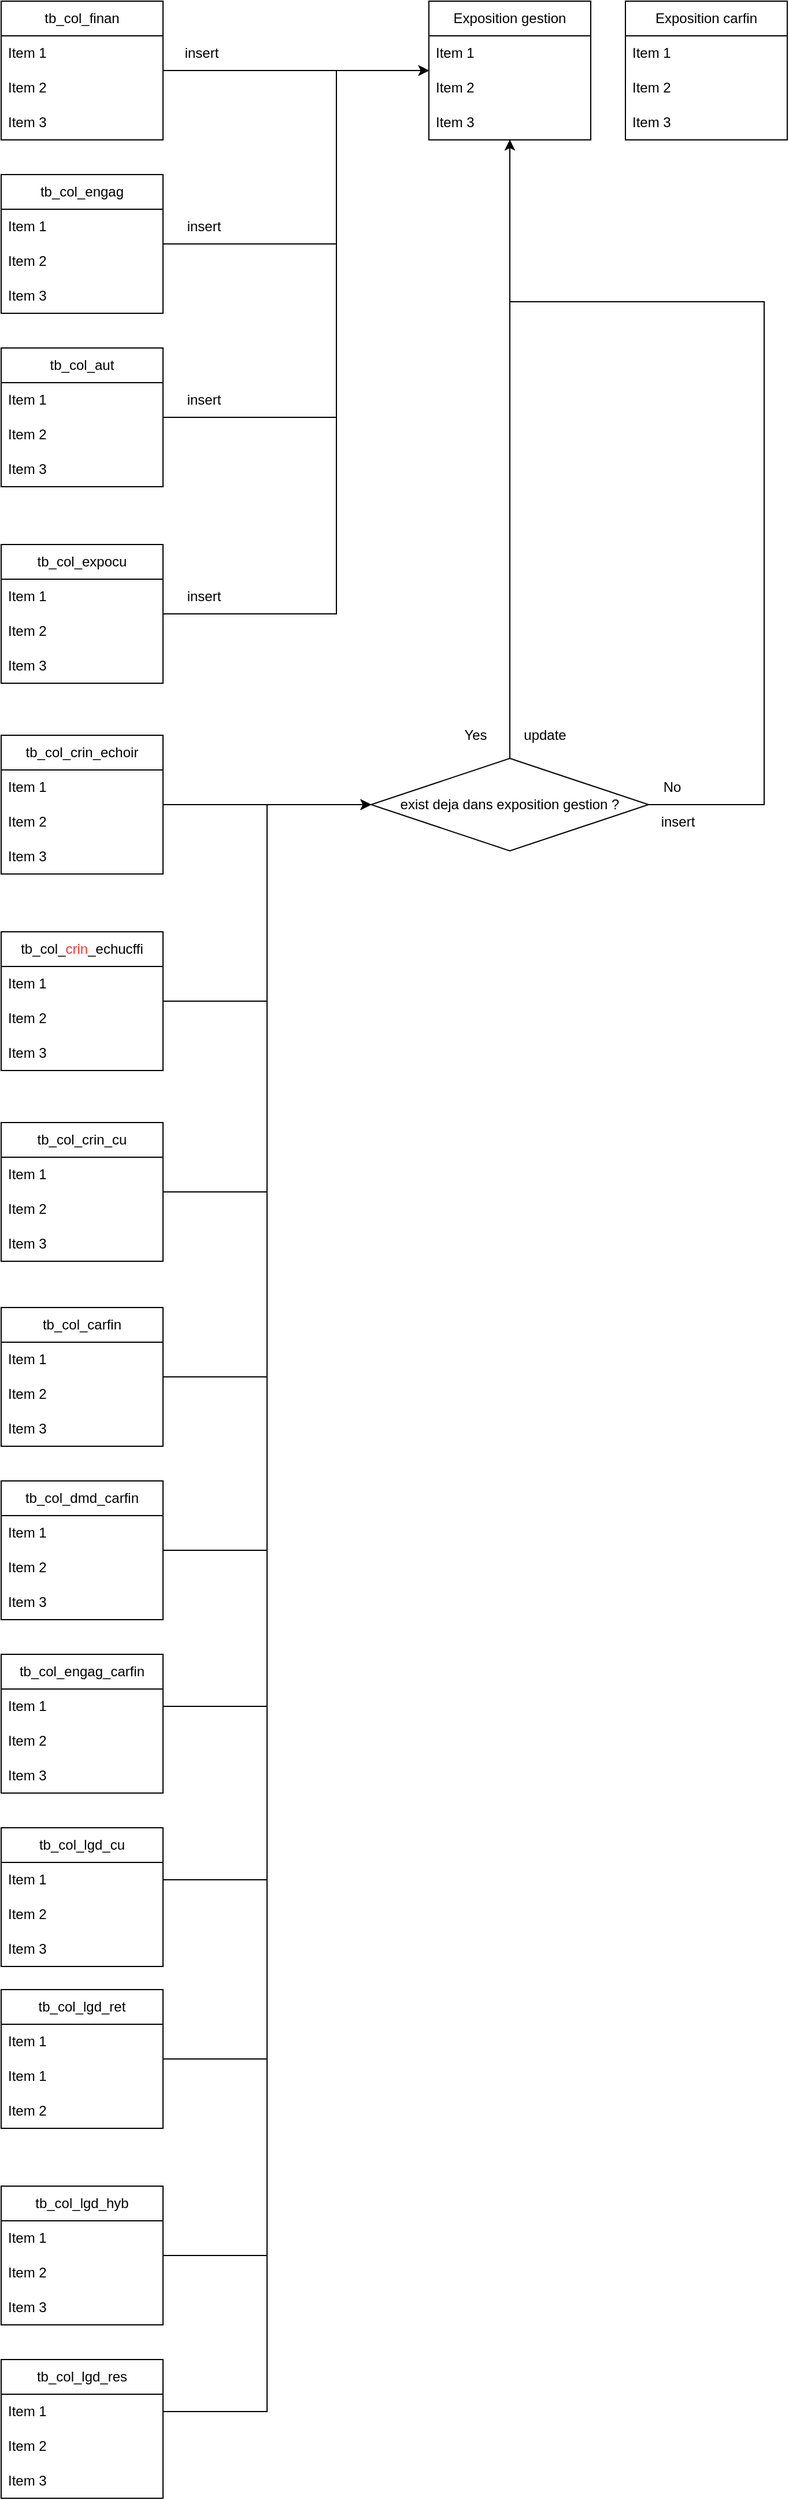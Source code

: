 <mxfile version="26.0.7">
  <diagram name="Page-1" id="J0ATNBYUB-J7w-m74o3b">
    <mxGraphModel dx="1868" dy="664" grid="1" gridSize="10" guides="1" tooltips="1" connect="1" arrows="1" fold="1" page="1" pageScale="1" pageWidth="827" pageHeight="1169" math="0" shadow="0">
      <root>
        <mxCell id="0" />
        <mxCell id="1" parent="0" />
        <mxCell id="5GX_9oAsEVeso3tDEaeO-2" value="Exposition gestion" style="swimlane;fontStyle=0;childLayout=stackLayout;horizontal=1;startSize=30;horizontalStack=0;resizeParent=1;resizeParentMax=0;resizeLast=0;collapsible=1;marginBottom=0;whiteSpace=wrap;html=1;" vertex="1" parent="1">
          <mxGeometry x="760" y="130" width="140" height="120" as="geometry" />
        </mxCell>
        <mxCell id="5GX_9oAsEVeso3tDEaeO-3" value="Item 1" style="text;strokeColor=none;fillColor=none;align=left;verticalAlign=middle;spacingLeft=4;spacingRight=4;overflow=hidden;points=[[0,0.5],[1,0.5]];portConstraint=eastwest;rotatable=0;whiteSpace=wrap;html=1;" vertex="1" parent="5GX_9oAsEVeso3tDEaeO-2">
          <mxGeometry y="30" width="140" height="30" as="geometry" />
        </mxCell>
        <mxCell id="5GX_9oAsEVeso3tDEaeO-4" value="Item 2" style="text;strokeColor=none;fillColor=none;align=left;verticalAlign=middle;spacingLeft=4;spacingRight=4;overflow=hidden;points=[[0,0.5],[1,0.5]];portConstraint=eastwest;rotatable=0;whiteSpace=wrap;html=1;" vertex="1" parent="5GX_9oAsEVeso3tDEaeO-2">
          <mxGeometry y="60" width="140" height="30" as="geometry" />
        </mxCell>
        <mxCell id="5GX_9oAsEVeso3tDEaeO-5" value="Item 3" style="text;strokeColor=none;fillColor=none;align=left;verticalAlign=middle;spacingLeft=4;spacingRight=4;overflow=hidden;points=[[0,0.5],[1,0.5]];portConstraint=eastwest;rotatable=0;whiteSpace=wrap;html=1;" vertex="1" parent="5GX_9oAsEVeso3tDEaeO-2">
          <mxGeometry y="90" width="140" height="30" as="geometry" />
        </mxCell>
        <mxCell id="5GX_9oAsEVeso3tDEaeO-10" style="edgeStyle=orthogonalEdgeStyle;rounded=0;orthogonalLoop=1;jettySize=auto;html=1;" edge="1" parent="1" source="5GX_9oAsEVeso3tDEaeO-6" target="5GX_9oAsEVeso3tDEaeO-2">
          <mxGeometry relative="1" as="geometry" />
        </mxCell>
        <mxCell id="5GX_9oAsEVeso3tDEaeO-6" value="tb_col_finan" style="swimlane;fontStyle=0;childLayout=stackLayout;horizontal=1;startSize=30;horizontalStack=0;resizeParent=1;resizeParentMax=0;resizeLast=0;collapsible=1;marginBottom=0;whiteSpace=wrap;html=1;" vertex="1" parent="1">
          <mxGeometry x="390" y="130" width="140" height="120" as="geometry" />
        </mxCell>
        <mxCell id="5GX_9oAsEVeso3tDEaeO-7" value="Item 1" style="text;strokeColor=none;fillColor=none;align=left;verticalAlign=middle;spacingLeft=4;spacingRight=4;overflow=hidden;points=[[0,0.5],[1,0.5]];portConstraint=eastwest;rotatable=0;whiteSpace=wrap;html=1;" vertex="1" parent="5GX_9oAsEVeso3tDEaeO-6">
          <mxGeometry y="30" width="140" height="30" as="geometry" />
        </mxCell>
        <mxCell id="5GX_9oAsEVeso3tDEaeO-8" value="Item 2" style="text;strokeColor=none;fillColor=none;align=left;verticalAlign=middle;spacingLeft=4;spacingRight=4;overflow=hidden;points=[[0,0.5],[1,0.5]];portConstraint=eastwest;rotatable=0;whiteSpace=wrap;html=1;" vertex="1" parent="5GX_9oAsEVeso3tDEaeO-6">
          <mxGeometry y="60" width="140" height="30" as="geometry" />
        </mxCell>
        <mxCell id="5GX_9oAsEVeso3tDEaeO-9" value="Item 3" style="text;strokeColor=none;fillColor=none;align=left;verticalAlign=middle;spacingLeft=4;spacingRight=4;overflow=hidden;points=[[0,0.5],[1,0.5]];portConstraint=eastwest;rotatable=0;whiteSpace=wrap;html=1;" vertex="1" parent="5GX_9oAsEVeso3tDEaeO-6">
          <mxGeometry y="90" width="140" height="30" as="geometry" />
        </mxCell>
        <mxCell id="5GX_9oAsEVeso3tDEaeO-15" style="edgeStyle=orthogonalEdgeStyle;rounded=0;orthogonalLoop=1;jettySize=auto;html=1;" edge="1" parent="1" source="5GX_9oAsEVeso3tDEaeO-11" target="5GX_9oAsEVeso3tDEaeO-2">
          <mxGeometry relative="1" as="geometry">
            <Array as="points">
              <mxPoint x="680" y="340" />
              <mxPoint x="680" y="190" />
            </Array>
          </mxGeometry>
        </mxCell>
        <mxCell id="5GX_9oAsEVeso3tDEaeO-11" value="tb_col_engag" style="swimlane;fontStyle=0;childLayout=stackLayout;horizontal=1;startSize=30;horizontalStack=0;resizeParent=1;resizeParentMax=0;resizeLast=0;collapsible=1;marginBottom=0;whiteSpace=wrap;html=1;" vertex="1" parent="1">
          <mxGeometry x="390" y="280" width="140" height="120" as="geometry" />
        </mxCell>
        <mxCell id="5GX_9oAsEVeso3tDEaeO-12" value="Item 1" style="text;strokeColor=none;fillColor=none;align=left;verticalAlign=middle;spacingLeft=4;spacingRight=4;overflow=hidden;points=[[0,0.5],[1,0.5]];portConstraint=eastwest;rotatable=0;whiteSpace=wrap;html=1;" vertex="1" parent="5GX_9oAsEVeso3tDEaeO-11">
          <mxGeometry y="30" width="140" height="30" as="geometry" />
        </mxCell>
        <mxCell id="5GX_9oAsEVeso3tDEaeO-13" value="Item 2" style="text;strokeColor=none;fillColor=none;align=left;verticalAlign=middle;spacingLeft=4;spacingRight=4;overflow=hidden;points=[[0,0.5],[1,0.5]];portConstraint=eastwest;rotatable=0;whiteSpace=wrap;html=1;" vertex="1" parent="5GX_9oAsEVeso3tDEaeO-11">
          <mxGeometry y="60" width="140" height="30" as="geometry" />
        </mxCell>
        <mxCell id="5GX_9oAsEVeso3tDEaeO-14" value="Item 3" style="text;strokeColor=none;fillColor=none;align=left;verticalAlign=middle;spacingLeft=4;spacingRight=4;overflow=hidden;points=[[0,0.5],[1,0.5]];portConstraint=eastwest;rotatable=0;whiteSpace=wrap;html=1;" vertex="1" parent="5GX_9oAsEVeso3tDEaeO-11">
          <mxGeometry y="90" width="140" height="30" as="geometry" />
        </mxCell>
        <mxCell id="5GX_9oAsEVeso3tDEaeO-16" value="insert" style="text;html=1;align=center;verticalAlign=middle;resizable=0;points=[];autosize=1;strokeColor=none;fillColor=none;" vertex="1" parent="1">
          <mxGeometry x="540" y="310" width="50" height="30" as="geometry" />
        </mxCell>
        <mxCell id="5GX_9oAsEVeso3tDEaeO-17" value="insert" style="text;html=1;align=center;verticalAlign=middle;resizable=0;points=[];autosize=1;strokeColor=none;fillColor=none;" vertex="1" parent="1">
          <mxGeometry x="538" y="160" width="50" height="30" as="geometry" />
        </mxCell>
        <mxCell id="5GX_9oAsEVeso3tDEaeO-22" style="edgeStyle=orthogonalEdgeStyle;rounded=0;orthogonalLoop=1;jettySize=auto;html=1;" edge="1" parent="1" source="5GX_9oAsEVeso3tDEaeO-18" target="5GX_9oAsEVeso3tDEaeO-2">
          <mxGeometry relative="1" as="geometry">
            <Array as="points">
              <mxPoint x="680" y="490" />
              <mxPoint x="680" y="190" />
            </Array>
          </mxGeometry>
        </mxCell>
        <mxCell id="5GX_9oAsEVeso3tDEaeO-18" value="tb_col_aut" style="swimlane;fontStyle=0;childLayout=stackLayout;horizontal=1;startSize=30;horizontalStack=0;resizeParent=1;resizeParentMax=0;resizeLast=0;collapsible=1;marginBottom=0;whiteSpace=wrap;html=1;" vertex="1" parent="1">
          <mxGeometry x="390" y="430" width="140" height="120" as="geometry" />
        </mxCell>
        <mxCell id="5GX_9oAsEVeso3tDEaeO-19" value="Item 1" style="text;strokeColor=none;fillColor=none;align=left;verticalAlign=middle;spacingLeft=4;spacingRight=4;overflow=hidden;points=[[0,0.5],[1,0.5]];portConstraint=eastwest;rotatable=0;whiteSpace=wrap;html=1;" vertex="1" parent="5GX_9oAsEVeso3tDEaeO-18">
          <mxGeometry y="30" width="140" height="30" as="geometry" />
        </mxCell>
        <mxCell id="5GX_9oAsEVeso3tDEaeO-20" value="Item 2" style="text;strokeColor=none;fillColor=none;align=left;verticalAlign=middle;spacingLeft=4;spacingRight=4;overflow=hidden;points=[[0,0.5],[1,0.5]];portConstraint=eastwest;rotatable=0;whiteSpace=wrap;html=1;" vertex="1" parent="5GX_9oAsEVeso3tDEaeO-18">
          <mxGeometry y="60" width="140" height="30" as="geometry" />
        </mxCell>
        <mxCell id="5GX_9oAsEVeso3tDEaeO-21" value="Item 3" style="text;strokeColor=none;fillColor=none;align=left;verticalAlign=middle;spacingLeft=4;spacingRight=4;overflow=hidden;points=[[0,0.5],[1,0.5]];portConstraint=eastwest;rotatable=0;whiteSpace=wrap;html=1;" vertex="1" parent="5GX_9oAsEVeso3tDEaeO-18">
          <mxGeometry y="90" width="140" height="30" as="geometry" />
        </mxCell>
        <mxCell id="5GX_9oAsEVeso3tDEaeO-23" value="insert" style="text;html=1;align=center;verticalAlign=middle;resizable=0;points=[];autosize=1;strokeColor=none;fillColor=none;" vertex="1" parent="1">
          <mxGeometry x="540" y="460" width="50" height="30" as="geometry" />
        </mxCell>
        <mxCell id="5GX_9oAsEVeso3tDEaeO-31" style="edgeStyle=orthogonalEdgeStyle;rounded=0;orthogonalLoop=1;jettySize=auto;html=1;entryX=0;entryY=0.5;entryDx=0;entryDy=0;" edge="1" parent="1" source="5GX_9oAsEVeso3tDEaeO-24" target="5GX_9oAsEVeso3tDEaeO-30">
          <mxGeometry relative="1" as="geometry" />
        </mxCell>
        <mxCell id="5GX_9oAsEVeso3tDEaeO-24" value="tb_col_crin_echoir" style="swimlane;fontStyle=0;childLayout=stackLayout;horizontal=1;startSize=30;horizontalStack=0;resizeParent=1;resizeParentMax=0;resizeLast=0;collapsible=1;marginBottom=0;whiteSpace=wrap;html=1;" vertex="1" parent="1">
          <mxGeometry x="390" y="765" width="140" height="120" as="geometry" />
        </mxCell>
        <mxCell id="5GX_9oAsEVeso3tDEaeO-25" value="Item 1" style="text;strokeColor=none;fillColor=none;align=left;verticalAlign=middle;spacingLeft=4;spacingRight=4;overflow=hidden;points=[[0,0.5],[1,0.5]];portConstraint=eastwest;rotatable=0;whiteSpace=wrap;html=1;" vertex="1" parent="5GX_9oAsEVeso3tDEaeO-24">
          <mxGeometry y="30" width="140" height="30" as="geometry" />
        </mxCell>
        <mxCell id="5GX_9oAsEVeso3tDEaeO-26" value="Item 2" style="text;strokeColor=none;fillColor=none;align=left;verticalAlign=middle;spacingLeft=4;spacingRight=4;overflow=hidden;points=[[0,0.5],[1,0.5]];portConstraint=eastwest;rotatable=0;whiteSpace=wrap;html=1;" vertex="1" parent="5GX_9oAsEVeso3tDEaeO-24">
          <mxGeometry y="60" width="140" height="30" as="geometry" />
        </mxCell>
        <mxCell id="5GX_9oAsEVeso3tDEaeO-27" value="Item 3" style="text;strokeColor=none;fillColor=none;align=left;verticalAlign=middle;spacingLeft=4;spacingRight=4;overflow=hidden;points=[[0,0.5],[1,0.5]];portConstraint=eastwest;rotatable=0;whiteSpace=wrap;html=1;" vertex="1" parent="5GX_9oAsEVeso3tDEaeO-24">
          <mxGeometry y="90" width="140" height="30" as="geometry" />
        </mxCell>
        <mxCell id="5GX_9oAsEVeso3tDEaeO-32" style="edgeStyle=orthogonalEdgeStyle;rounded=0;orthogonalLoop=1;jettySize=auto;html=1;" edge="1" parent="1" source="5GX_9oAsEVeso3tDEaeO-30" target="5GX_9oAsEVeso3tDEaeO-2">
          <mxGeometry relative="1" as="geometry" />
        </mxCell>
        <mxCell id="5GX_9oAsEVeso3tDEaeO-34" style="edgeStyle=orthogonalEdgeStyle;rounded=0;orthogonalLoop=1;jettySize=auto;html=1;" edge="1" parent="1" source="5GX_9oAsEVeso3tDEaeO-30" target="5GX_9oAsEVeso3tDEaeO-2">
          <mxGeometry relative="1" as="geometry">
            <Array as="points">
              <mxPoint x="1050" y="825" />
              <mxPoint x="1050" y="390" />
              <mxPoint x="830" y="390" />
            </Array>
          </mxGeometry>
        </mxCell>
        <mxCell id="5GX_9oAsEVeso3tDEaeO-30" value="exist deja dans exposition gestion ?" style="rhombus;whiteSpace=wrap;html=1;" vertex="1" parent="1">
          <mxGeometry x="710" y="785" width="240" height="80" as="geometry" />
        </mxCell>
        <mxCell id="5GX_9oAsEVeso3tDEaeO-33" value="update" style="text;html=1;align=center;verticalAlign=middle;resizable=0;points=[];autosize=1;strokeColor=none;fillColor=none;" vertex="1" parent="1">
          <mxGeometry x="830" y="750" width="60" height="30" as="geometry" />
        </mxCell>
        <mxCell id="5GX_9oAsEVeso3tDEaeO-35" value="Yes" style="text;html=1;align=center;verticalAlign=middle;resizable=0;points=[];autosize=1;strokeColor=none;fillColor=none;" vertex="1" parent="1">
          <mxGeometry x="780" y="750" width="40" height="30" as="geometry" />
        </mxCell>
        <mxCell id="5GX_9oAsEVeso3tDEaeO-36" value="No" style="text;html=1;align=center;verticalAlign=middle;resizable=0;points=[];autosize=1;strokeColor=none;fillColor=none;" vertex="1" parent="1">
          <mxGeometry x="950" y="795" width="40" height="30" as="geometry" />
        </mxCell>
        <mxCell id="5GX_9oAsEVeso3tDEaeO-38" value="insert" style="text;html=1;align=center;verticalAlign=middle;resizable=0;points=[];autosize=1;strokeColor=none;fillColor=none;" vertex="1" parent="1">
          <mxGeometry x="950" y="825" width="50" height="30" as="geometry" />
        </mxCell>
        <mxCell id="5GX_9oAsEVeso3tDEaeO-43" style="edgeStyle=orthogonalEdgeStyle;rounded=0;orthogonalLoop=1;jettySize=auto;html=1;entryX=0;entryY=0.5;entryDx=0;entryDy=0;" edge="1" parent="1" source="5GX_9oAsEVeso3tDEaeO-39" target="5GX_9oAsEVeso3tDEaeO-30">
          <mxGeometry relative="1" as="geometry" />
        </mxCell>
        <mxCell id="5GX_9oAsEVeso3tDEaeO-39" value="tb_col_&lt;font style=&quot;color: rgb(255, 51, 51);&quot;&gt;crin&lt;/font&gt;_echucffi" style="swimlane;fontStyle=0;childLayout=stackLayout;horizontal=1;startSize=30;horizontalStack=0;resizeParent=1;resizeParentMax=0;resizeLast=0;collapsible=1;marginBottom=0;whiteSpace=wrap;html=1;" vertex="1" parent="1">
          <mxGeometry x="390" y="935" width="140" height="120" as="geometry" />
        </mxCell>
        <mxCell id="5GX_9oAsEVeso3tDEaeO-40" value="Item 1" style="text;strokeColor=none;fillColor=none;align=left;verticalAlign=middle;spacingLeft=4;spacingRight=4;overflow=hidden;points=[[0,0.5],[1,0.5]];portConstraint=eastwest;rotatable=0;whiteSpace=wrap;html=1;" vertex="1" parent="5GX_9oAsEVeso3tDEaeO-39">
          <mxGeometry y="30" width="140" height="30" as="geometry" />
        </mxCell>
        <mxCell id="5GX_9oAsEVeso3tDEaeO-41" value="Item 2" style="text;strokeColor=none;fillColor=none;align=left;verticalAlign=middle;spacingLeft=4;spacingRight=4;overflow=hidden;points=[[0,0.5],[1,0.5]];portConstraint=eastwest;rotatable=0;whiteSpace=wrap;html=1;" vertex="1" parent="5GX_9oAsEVeso3tDEaeO-39">
          <mxGeometry y="60" width="140" height="30" as="geometry" />
        </mxCell>
        <mxCell id="5GX_9oAsEVeso3tDEaeO-42" value="Item 3" style="text;strokeColor=none;fillColor=none;align=left;verticalAlign=middle;spacingLeft=4;spacingRight=4;overflow=hidden;points=[[0,0.5],[1,0.5]];portConstraint=eastwest;rotatable=0;whiteSpace=wrap;html=1;" vertex="1" parent="5GX_9oAsEVeso3tDEaeO-39">
          <mxGeometry y="90" width="140" height="30" as="geometry" />
        </mxCell>
        <mxCell id="5GX_9oAsEVeso3tDEaeO-44" value="tb_col_expocu" style="swimlane;fontStyle=0;childLayout=stackLayout;horizontal=1;startSize=30;horizontalStack=0;resizeParent=1;resizeParentMax=0;resizeLast=0;collapsible=1;marginBottom=0;whiteSpace=wrap;html=1;" vertex="1" parent="1">
          <mxGeometry x="390" y="600" width="140" height="120" as="geometry" />
        </mxCell>
        <mxCell id="5GX_9oAsEVeso3tDEaeO-45" value="Item 1" style="text;strokeColor=none;fillColor=none;align=left;verticalAlign=middle;spacingLeft=4;spacingRight=4;overflow=hidden;points=[[0,0.5],[1,0.5]];portConstraint=eastwest;rotatable=0;whiteSpace=wrap;html=1;" vertex="1" parent="5GX_9oAsEVeso3tDEaeO-44">
          <mxGeometry y="30" width="140" height="30" as="geometry" />
        </mxCell>
        <mxCell id="5GX_9oAsEVeso3tDEaeO-46" value="Item 2" style="text;strokeColor=none;fillColor=none;align=left;verticalAlign=middle;spacingLeft=4;spacingRight=4;overflow=hidden;points=[[0,0.5],[1,0.5]];portConstraint=eastwest;rotatable=0;whiteSpace=wrap;html=1;" vertex="1" parent="5GX_9oAsEVeso3tDEaeO-44">
          <mxGeometry y="60" width="140" height="30" as="geometry" />
        </mxCell>
        <mxCell id="5GX_9oAsEVeso3tDEaeO-47" value="Item 3" style="text;strokeColor=none;fillColor=none;align=left;verticalAlign=middle;spacingLeft=4;spacingRight=4;overflow=hidden;points=[[0,0.5],[1,0.5]];portConstraint=eastwest;rotatable=0;whiteSpace=wrap;html=1;" vertex="1" parent="5GX_9oAsEVeso3tDEaeO-44">
          <mxGeometry y="90" width="140" height="30" as="geometry" />
        </mxCell>
        <mxCell id="5GX_9oAsEVeso3tDEaeO-53" style="edgeStyle=orthogonalEdgeStyle;rounded=0;orthogonalLoop=1;jettySize=auto;html=1;entryX=0;entryY=0.5;entryDx=0;entryDy=0;" edge="1" parent="1" source="5GX_9oAsEVeso3tDEaeO-49" target="5GX_9oAsEVeso3tDEaeO-30">
          <mxGeometry relative="1" as="geometry" />
        </mxCell>
        <mxCell id="5GX_9oAsEVeso3tDEaeO-49" value="tb_col_crin_cu" style="swimlane;fontStyle=0;childLayout=stackLayout;horizontal=1;startSize=30;horizontalStack=0;resizeParent=1;resizeParentMax=0;resizeLast=0;collapsible=1;marginBottom=0;whiteSpace=wrap;html=1;" vertex="1" parent="1">
          <mxGeometry x="390" y="1100" width="140" height="120" as="geometry" />
        </mxCell>
        <mxCell id="5GX_9oAsEVeso3tDEaeO-50" value="Item 1" style="text;strokeColor=none;fillColor=none;align=left;verticalAlign=middle;spacingLeft=4;spacingRight=4;overflow=hidden;points=[[0,0.5],[1,0.5]];portConstraint=eastwest;rotatable=0;whiteSpace=wrap;html=1;" vertex="1" parent="5GX_9oAsEVeso3tDEaeO-49">
          <mxGeometry y="30" width="140" height="30" as="geometry" />
        </mxCell>
        <mxCell id="5GX_9oAsEVeso3tDEaeO-51" value="Item 2" style="text;strokeColor=none;fillColor=none;align=left;verticalAlign=middle;spacingLeft=4;spacingRight=4;overflow=hidden;points=[[0,0.5],[1,0.5]];portConstraint=eastwest;rotatable=0;whiteSpace=wrap;html=1;" vertex="1" parent="5GX_9oAsEVeso3tDEaeO-49">
          <mxGeometry y="60" width="140" height="30" as="geometry" />
        </mxCell>
        <mxCell id="5GX_9oAsEVeso3tDEaeO-52" value="Item 3" style="text;strokeColor=none;fillColor=none;align=left;verticalAlign=middle;spacingLeft=4;spacingRight=4;overflow=hidden;points=[[0,0.5],[1,0.5]];portConstraint=eastwest;rotatable=0;whiteSpace=wrap;html=1;" vertex="1" parent="5GX_9oAsEVeso3tDEaeO-49">
          <mxGeometry y="90" width="140" height="30" as="geometry" />
        </mxCell>
        <mxCell id="5GX_9oAsEVeso3tDEaeO-58" style="edgeStyle=orthogonalEdgeStyle;rounded=0;orthogonalLoop=1;jettySize=auto;html=1;entryX=0;entryY=0.5;entryDx=0;entryDy=0;" edge="1" parent="1" source="5GX_9oAsEVeso3tDEaeO-54" target="5GX_9oAsEVeso3tDEaeO-30">
          <mxGeometry relative="1" as="geometry" />
        </mxCell>
        <mxCell id="5GX_9oAsEVeso3tDEaeO-54" value="tb_col_carfin" style="swimlane;fontStyle=0;childLayout=stackLayout;horizontal=1;startSize=30;horizontalStack=0;resizeParent=1;resizeParentMax=0;resizeLast=0;collapsible=1;marginBottom=0;whiteSpace=wrap;html=1;" vertex="1" parent="1">
          <mxGeometry x="390" y="1260" width="140" height="120" as="geometry" />
        </mxCell>
        <mxCell id="5GX_9oAsEVeso3tDEaeO-55" value="Item 1" style="text;strokeColor=none;fillColor=none;align=left;verticalAlign=middle;spacingLeft=4;spacingRight=4;overflow=hidden;points=[[0,0.5],[1,0.5]];portConstraint=eastwest;rotatable=0;whiteSpace=wrap;html=1;" vertex="1" parent="5GX_9oAsEVeso3tDEaeO-54">
          <mxGeometry y="30" width="140" height="30" as="geometry" />
        </mxCell>
        <mxCell id="5GX_9oAsEVeso3tDEaeO-56" value="Item 2" style="text;strokeColor=none;fillColor=none;align=left;verticalAlign=middle;spacingLeft=4;spacingRight=4;overflow=hidden;points=[[0,0.5],[1,0.5]];portConstraint=eastwest;rotatable=0;whiteSpace=wrap;html=1;" vertex="1" parent="5GX_9oAsEVeso3tDEaeO-54">
          <mxGeometry y="60" width="140" height="30" as="geometry" />
        </mxCell>
        <mxCell id="5GX_9oAsEVeso3tDEaeO-57" value="Item 3" style="text;strokeColor=none;fillColor=none;align=left;verticalAlign=middle;spacingLeft=4;spacingRight=4;overflow=hidden;points=[[0,0.5],[1,0.5]];portConstraint=eastwest;rotatable=0;whiteSpace=wrap;html=1;" vertex="1" parent="5GX_9oAsEVeso3tDEaeO-54">
          <mxGeometry y="90" width="140" height="30" as="geometry" />
        </mxCell>
        <mxCell id="5GX_9oAsEVeso3tDEaeO-63" style="edgeStyle=orthogonalEdgeStyle;rounded=0;orthogonalLoop=1;jettySize=auto;html=1;entryX=0;entryY=0.5;entryDx=0;entryDy=0;" edge="1" parent="1" source="5GX_9oAsEVeso3tDEaeO-59" target="5GX_9oAsEVeso3tDEaeO-30">
          <mxGeometry relative="1" as="geometry" />
        </mxCell>
        <mxCell id="5GX_9oAsEVeso3tDEaeO-59" value="tb_col_dmd_carfin" style="swimlane;fontStyle=0;childLayout=stackLayout;horizontal=1;startSize=30;horizontalStack=0;resizeParent=1;resizeParentMax=0;resizeLast=0;collapsible=1;marginBottom=0;whiteSpace=wrap;html=1;" vertex="1" parent="1">
          <mxGeometry x="390" y="1410" width="140" height="120" as="geometry" />
        </mxCell>
        <mxCell id="5GX_9oAsEVeso3tDEaeO-60" value="Item 1" style="text;strokeColor=none;fillColor=none;align=left;verticalAlign=middle;spacingLeft=4;spacingRight=4;overflow=hidden;points=[[0,0.5],[1,0.5]];portConstraint=eastwest;rotatable=0;whiteSpace=wrap;html=1;" vertex="1" parent="5GX_9oAsEVeso3tDEaeO-59">
          <mxGeometry y="30" width="140" height="30" as="geometry" />
        </mxCell>
        <mxCell id="5GX_9oAsEVeso3tDEaeO-61" value="Item 2" style="text;strokeColor=none;fillColor=none;align=left;verticalAlign=middle;spacingLeft=4;spacingRight=4;overflow=hidden;points=[[0,0.5],[1,0.5]];portConstraint=eastwest;rotatable=0;whiteSpace=wrap;html=1;" vertex="1" parent="5GX_9oAsEVeso3tDEaeO-59">
          <mxGeometry y="60" width="140" height="30" as="geometry" />
        </mxCell>
        <mxCell id="5GX_9oAsEVeso3tDEaeO-62" value="Item 3" style="text;strokeColor=none;fillColor=none;align=left;verticalAlign=middle;spacingLeft=4;spacingRight=4;overflow=hidden;points=[[0,0.5],[1,0.5]];portConstraint=eastwest;rotatable=0;whiteSpace=wrap;html=1;" vertex="1" parent="5GX_9oAsEVeso3tDEaeO-59">
          <mxGeometry y="90" width="140" height="30" as="geometry" />
        </mxCell>
        <mxCell id="5GX_9oAsEVeso3tDEaeO-64" value="tb_col_engag_carfin" style="swimlane;fontStyle=0;childLayout=stackLayout;horizontal=1;startSize=30;horizontalStack=0;resizeParent=1;resizeParentMax=0;resizeLast=0;collapsible=1;marginBottom=0;whiteSpace=wrap;html=1;" vertex="1" parent="1">
          <mxGeometry x="390" y="1560" width="140" height="120" as="geometry" />
        </mxCell>
        <mxCell id="5GX_9oAsEVeso3tDEaeO-65" value="Item 1" style="text;strokeColor=none;fillColor=none;align=left;verticalAlign=middle;spacingLeft=4;spacingRight=4;overflow=hidden;points=[[0,0.5],[1,0.5]];portConstraint=eastwest;rotatable=0;whiteSpace=wrap;html=1;" vertex="1" parent="5GX_9oAsEVeso3tDEaeO-64">
          <mxGeometry y="30" width="140" height="30" as="geometry" />
        </mxCell>
        <mxCell id="5GX_9oAsEVeso3tDEaeO-66" value="Item 2" style="text;strokeColor=none;fillColor=none;align=left;verticalAlign=middle;spacingLeft=4;spacingRight=4;overflow=hidden;points=[[0,0.5],[1,0.5]];portConstraint=eastwest;rotatable=0;whiteSpace=wrap;html=1;" vertex="1" parent="5GX_9oAsEVeso3tDEaeO-64">
          <mxGeometry y="60" width="140" height="30" as="geometry" />
        </mxCell>
        <mxCell id="5GX_9oAsEVeso3tDEaeO-67" value="Item 3" style="text;strokeColor=none;fillColor=none;align=left;verticalAlign=middle;spacingLeft=4;spacingRight=4;overflow=hidden;points=[[0,0.5],[1,0.5]];portConstraint=eastwest;rotatable=0;whiteSpace=wrap;html=1;" vertex="1" parent="5GX_9oAsEVeso3tDEaeO-64">
          <mxGeometry y="90" width="140" height="30" as="geometry" />
        </mxCell>
        <mxCell id="5GX_9oAsEVeso3tDEaeO-68" style="edgeStyle=orthogonalEdgeStyle;rounded=0;orthogonalLoop=1;jettySize=auto;html=1;entryX=0;entryY=0.5;entryDx=0;entryDy=0;" edge="1" parent="1" source="5GX_9oAsEVeso3tDEaeO-65" target="5GX_9oAsEVeso3tDEaeO-30">
          <mxGeometry relative="1" as="geometry" />
        </mxCell>
        <mxCell id="5GX_9oAsEVeso3tDEaeO-88" style="edgeStyle=orthogonalEdgeStyle;rounded=0;orthogonalLoop=1;jettySize=auto;html=1;entryX=0;entryY=0.5;entryDx=0;entryDy=0;" edge="1" parent="1" source="5GX_9oAsEVeso3tDEaeO-69" target="5GX_9oAsEVeso3tDEaeO-30">
          <mxGeometry relative="1" as="geometry" />
        </mxCell>
        <mxCell id="5GX_9oAsEVeso3tDEaeO-69" value="tb_col_lgd_ret" style="swimlane;fontStyle=0;childLayout=stackLayout;horizontal=1;startSize=30;horizontalStack=0;resizeParent=1;resizeParentMax=0;resizeLast=0;collapsible=1;marginBottom=0;whiteSpace=wrap;html=1;" vertex="1" parent="1">
          <mxGeometry x="390" y="1850" width="140" height="120" as="geometry" />
        </mxCell>
        <mxCell id="5GX_9oAsEVeso3tDEaeO-70" value="Item 1" style="text;strokeColor=none;fillColor=none;align=left;verticalAlign=middle;spacingLeft=4;spacingRight=4;overflow=hidden;points=[[0,0.5],[1,0.5]];portConstraint=eastwest;rotatable=0;whiteSpace=wrap;html=1;" vertex="1" parent="5GX_9oAsEVeso3tDEaeO-69">
          <mxGeometry y="30" width="140" height="30" as="geometry" />
        </mxCell>
        <mxCell id="5GX_9oAsEVeso3tDEaeO-87" value="Item 1" style="text;strokeColor=none;fillColor=none;align=left;verticalAlign=middle;spacingLeft=4;spacingRight=4;overflow=hidden;points=[[0,0.5],[1,0.5]];portConstraint=eastwest;rotatable=0;whiteSpace=wrap;html=1;" vertex="1" parent="5GX_9oAsEVeso3tDEaeO-69">
          <mxGeometry y="60" width="140" height="30" as="geometry" />
        </mxCell>
        <mxCell id="5GX_9oAsEVeso3tDEaeO-71" value="Item 2" style="text;strokeColor=none;fillColor=none;align=left;verticalAlign=middle;spacingLeft=4;spacingRight=4;overflow=hidden;points=[[0,0.5],[1,0.5]];portConstraint=eastwest;rotatable=0;whiteSpace=wrap;html=1;" vertex="1" parent="5GX_9oAsEVeso3tDEaeO-69">
          <mxGeometry y="90" width="140" height="30" as="geometry" />
        </mxCell>
        <mxCell id="5GX_9oAsEVeso3tDEaeO-73" value="tb_col_lgd_cu" style="swimlane;fontStyle=0;childLayout=stackLayout;horizontal=1;startSize=30;horizontalStack=0;resizeParent=1;resizeParentMax=0;resizeLast=0;collapsible=1;marginBottom=0;whiteSpace=wrap;html=1;" vertex="1" parent="1">
          <mxGeometry x="390" y="1710" width="140" height="120" as="geometry" />
        </mxCell>
        <mxCell id="5GX_9oAsEVeso3tDEaeO-74" value="Item 1" style="text;strokeColor=none;fillColor=none;align=left;verticalAlign=middle;spacingLeft=4;spacingRight=4;overflow=hidden;points=[[0,0.5],[1,0.5]];portConstraint=eastwest;rotatable=0;whiteSpace=wrap;html=1;" vertex="1" parent="5GX_9oAsEVeso3tDEaeO-73">
          <mxGeometry y="30" width="140" height="30" as="geometry" />
        </mxCell>
        <mxCell id="5GX_9oAsEVeso3tDEaeO-75" value="Item 2" style="text;strokeColor=none;fillColor=none;align=left;verticalAlign=middle;spacingLeft=4;spacingRight=4;overflow=hidden;points=[[0,0.5],[1,0.5]];portConstraint=eastwest;rotatable=0;whiteSpace=wrap;html=1;" vertex="1" parent="5GX_9oAsEVeso3tDEaeO-73">
          <mxGeometry y="60" width="140" height="30" as="geometry" />
        </mxCell>
        <mxCell id="5GX_9oAsEVeso3tDEaeO-76" value="Item 3" style="text;strokeColor=none;fillColor=none;align=left;verticalAlign=middle;spacingLeft=4;spacingRight=4;overflow=hidden;points=[[0,0.5],[1,0.5]];portConstraint=eastwest;rotatable=0;whiteSpace=wrap;html=1;" vertex="1" parent="5GX_9oAsEVeso3tDEaeO-73">
          <mxGeometry y="90" width="140" height="30" as="geometry" />
        </mxCell>
        <mxCell id="5GX_9oAsEVeso3tDEaeO-89" style="edgeStyle=orthogonalEdgeStyle;rounded=0;orthogonalLoop=1;jettySize=auto;html=1;entryX=0;entryY=0.5;entryDx=0;entryDy=0;" edge="1" parent="1" source="5GX_9oAsEVeso3tDEaeO-77" target="5GX_9oAsEVeso3tDEaeO-30">
          <mxGeometry relative="1" as="geometry" />
        </mxCell>
        <mxCell id="5GX_9oAsEVeso3tDEaeO-77" value="tb_col_lgd_hyb" style="swimlane;fontStyle=0;childLayout=stackLayout;horizontal=1;startSize=30;horizontalStack=0;resizeParent=1;resizeParentMax=0;resizeLast=0;collapsible=1;marginBottom=0;whiteSpace=wrap;html=1;" vertex="1" parent="1">
          <mxGeometry x="390" y="2020" width="140" height="120" as="geometry" />
        </mxCell>
        <mxCell id="5GX_9oAsEVeso3tDEaeO-78" value="Item 1" style="text;strokeColor=none;fillColor=none;align=left;verticalAlign=middle;spacingLeft=4;spacingRight=4;overflow=hidden;points=[[0,0.5],[1,0.5]];portConstraint=eastwest;rotatable=0;whiteSpace=wrap;html=1;" vertex="1" parent="5GX_9oAsEVeso3tDEaeO-77">
          <mxGeometry y="30" width="140" height="30" as="geometry" />
        </mxCell>
        <mxCell id="5GX_9oAsEVeso3tDEaeO-79" value="Item 2" style="text;strokeColor=none;fillColor=none;align=left;verticalAlign=middle;spacingLeft=4;spacingRight=4;overflow=hidden;points=[[0,0.5],[1,0.5]];portConstraint=eastwest;rotatable=0;whiteSpace=wrap;html=1;" vertex="1" parent="5GX_9oAsEVeso3tDEaeO-77">
          <mxGeometry y="60" width="140" height="30" as="geometry" />
        </mxCell>
        <mxCell id="5GX_9oAsEVeso3tDEaeO-80" value="Item 3" style="text;strokeColor=none;fillColor=none;align=left;verticalAlign=middle;spacingLeft=4;spacingRight=4;overflow=hidden;points=[[0,0.5],[1,0.5]];portConstraint=eastwest;rotatable=0;whiteSpace=wrap;html=1;" vertex="1" parent="5GX_9oAsEVeso3tDEaeO-77">
          <mxGeometry y="90" width="140" height="30" as="geometry" />
        </mxCell>
        <mxCell id="5GX_9oAsEVeso3tDEaeO-81" value="tb_col_lgd_res" style="swimlane;fontStyle=0;childLayout=stackLayout;horizontal=1;startSize=30;horizontalStack=0;resizeParent=1;resizeParentMax=0;resizeLast=0;collapsible=1;marginBottom=0;whiteSpace=wrap;html=1;" vertex="1" parent="1">
          <mxGeometry x="390" y="2170" width="140" height="120" as="geometry" />
        </mxCell>
        <mxCell id="5GX_9oAsEVeso3tDEaeO-82" value="Item 1" style="text;strokeColor=none;fillColor=none;align=left;verticalAlign=middle;spacingLeft=4;spacingRight=4;overflow=hidden;points=[[0,0.5],[1,0.5]];portConstraint=eastwest;rotatable=0;whiteSpace=wrap;html=1;" vertex="1" parent="5GX_9oAsEVeso3tDEaeO-81">
          <mxGeometry y="30" width="140" height="30" as="geometry" />
        </mxCell>
        <mxCell id="5GX_9oAsEVeso3tDEaeO-83" value="Item 2" style="text;strokeColor=none;fillColor=none;align=left;verticalAlign=middle;spacingLeft=4;spacingRight=4;overflow=hidden;points=[[0,0.5],[1,0.5]];portConstraint=eastwest;rotatable=0;whiteSpace=wrap;html=1;" vertex="1" parent="5GX_9oAsEVeso3tDEaeO-81">
          <mxGeometry y="60" width="140" height="30" as="geometry" />
        </mxCell>
        <mxCell id="5GX_9oAsEVeso3tDEaeO-84" value="Item 3" style="text;strokeColor=none;fillColor=none;align=left;verticalAlign=middle;spacingLeft=4;spacingRight=4;overflow=hidden;points=[[0,0.5],[1,0.5]];portConstraint=eastwest;rotatable=0;whiteSpace=wrap;html=1;" vertex="1" parent="5GX_9oAsEVeso3tDEaeO-81">
          <mxGeometry y="90" width="140" height="30" as="geometry" />
        </mxCell>
        <mxCell id="5GX_9oAsEVeso3tDEaeO-86" style="edgeStyle=orthogonalEdgeStyle;rounded=0;orthogonalLoop=1;jettySize=auto;html=1;entryX=0;entryY=0.5;entryDx=0;entryDy=0;" edge="1" parent="1" source="5GX_9oAsEVeso3tDEaeO-74" target="5GX_9oAsEVeso3tDEaeO-30">
          <mxGeometry relative="1" as="geometry" />
        </mxCell>
        <mxCell id="5GX_9oAsEVeso3tDEaeO-90" style="edgeStyle=orthogonalEdgeStyle;rounded=0;orthogonalLoop=1;jettySize=auto;html=1;entryX=0;entryY=0.5;entryDx=0;entryDy=0;" edge="1" parent="1" source="5GX_9oAsEVeso3tDEaeO-82" target="5GX_9oAsEVeso3tDEaeO-30">
          <mxGeometry relative="1" as="geometry" />
        </mxCell>
        <mxCell id="5GX_9oAsEVeso3tDEaeO-91" value="Exposition carfin" style="swimlane;fontStyle=0;childLayout=stackLayout;horizontal=1;startSize=30;horizontalStack=0;resizeParent=1;resizeParentMax=0;resizeLast=0;collapsible=1;marginBottom=0;whiteSpace=wrap;html=1;" vertex="1" parent="1">
          <mxGeometry x="930" y="130" width="140" height="120" as="geometry" />
        </mxCell>
        <mxCell id="5GX_9oAsEVeso3tDEaeO-92" value="Item 1" style="text;strokeColor=none;fillColor=none;align=left;verticalAlign=middle;spacingLeft=4;spacingRight=4;overflow=hidden;points=[[0,0.5],[1,0.5]];portConstraint=eastwest;rotatable=0;whiteSpace=wrap;html=1;" vertex="1" parent="5GX_9oAsEVeso3tDEaeO-91">
          <mxGeometry y="30" width="140" height="30" as="geometry" />
        </mxCell>
        <mxCell id="5GX_9oAsEVeso3tDEaeO-93" value="Item 2" style="text;strokeColor=none;fillColor=none;align=left;verticalAlign=middle;spacingLeft=4;spacingRight=4;overflow=hidden;points=[[0,0.5],[1,0.5]];portConstraint=eastwest;rotatable=0;whiteSpace=wrap;html=1;" vertex="1" parent="5GX_9oAsEVeso3tDEaeO-91">
          <mxGeometry y="60" width="140" height="30" as="geometry" />
        </mxCell>
        <mxCell id="5GX_9oAsEVeso3tDEaeO-94" value="Item 3" style="text;strokeColor=none;fillColor=none;align=left;verticalAlign=middle;spacingLeft=4;spacingRight=4;overflow=hidden;points=[[0,0.5],[1,0.5]];portConstraint=eastwest;rotatable=0;whiteSpace=wrap;html=1;" vertex="1" parent="5GX_9oAsEVeso3tDEaeO-91">
          <mxGeometry y="90" width="140" height="30" as="geometry" />
        </mxCell>
        <mxCell id="5GX_9oAsEVeso3tDEaeO-95" style="edgeStyle=orthogonalEdgeStyle;rounded=0;orthogonalLoop=1;jettySize=auto;html=1;" edge="1" parent="1" source="5GX_9oAsEVeso3tDEaeO-44">
          <mxGeometry relative="1" as="geometry">
            <mxPoint x="760" y="190" as="targetPoint" />
            <Array as="points">
              <mxPoint x="680" y="660" />
              <mxPoint x="680" y="190" />
            </Array>
          </mxGeometry>
        </mxCell>
        <mxCell id="5GX_9oAsEVeso3tDEaeO-96" value="insert" style="text;html=1;align=center;verticalAlign=middle;resizable=0;points=[];autosize=1;strokeColor=none;fillColor=none;" vertex="1" parent="1">
          <mxGeometry x="540" y="630" width="50" height="30" as="geometry" />
        </mxCell>
      </root>
    </mxGraphModel>
  </diagram>
</mxfile>
